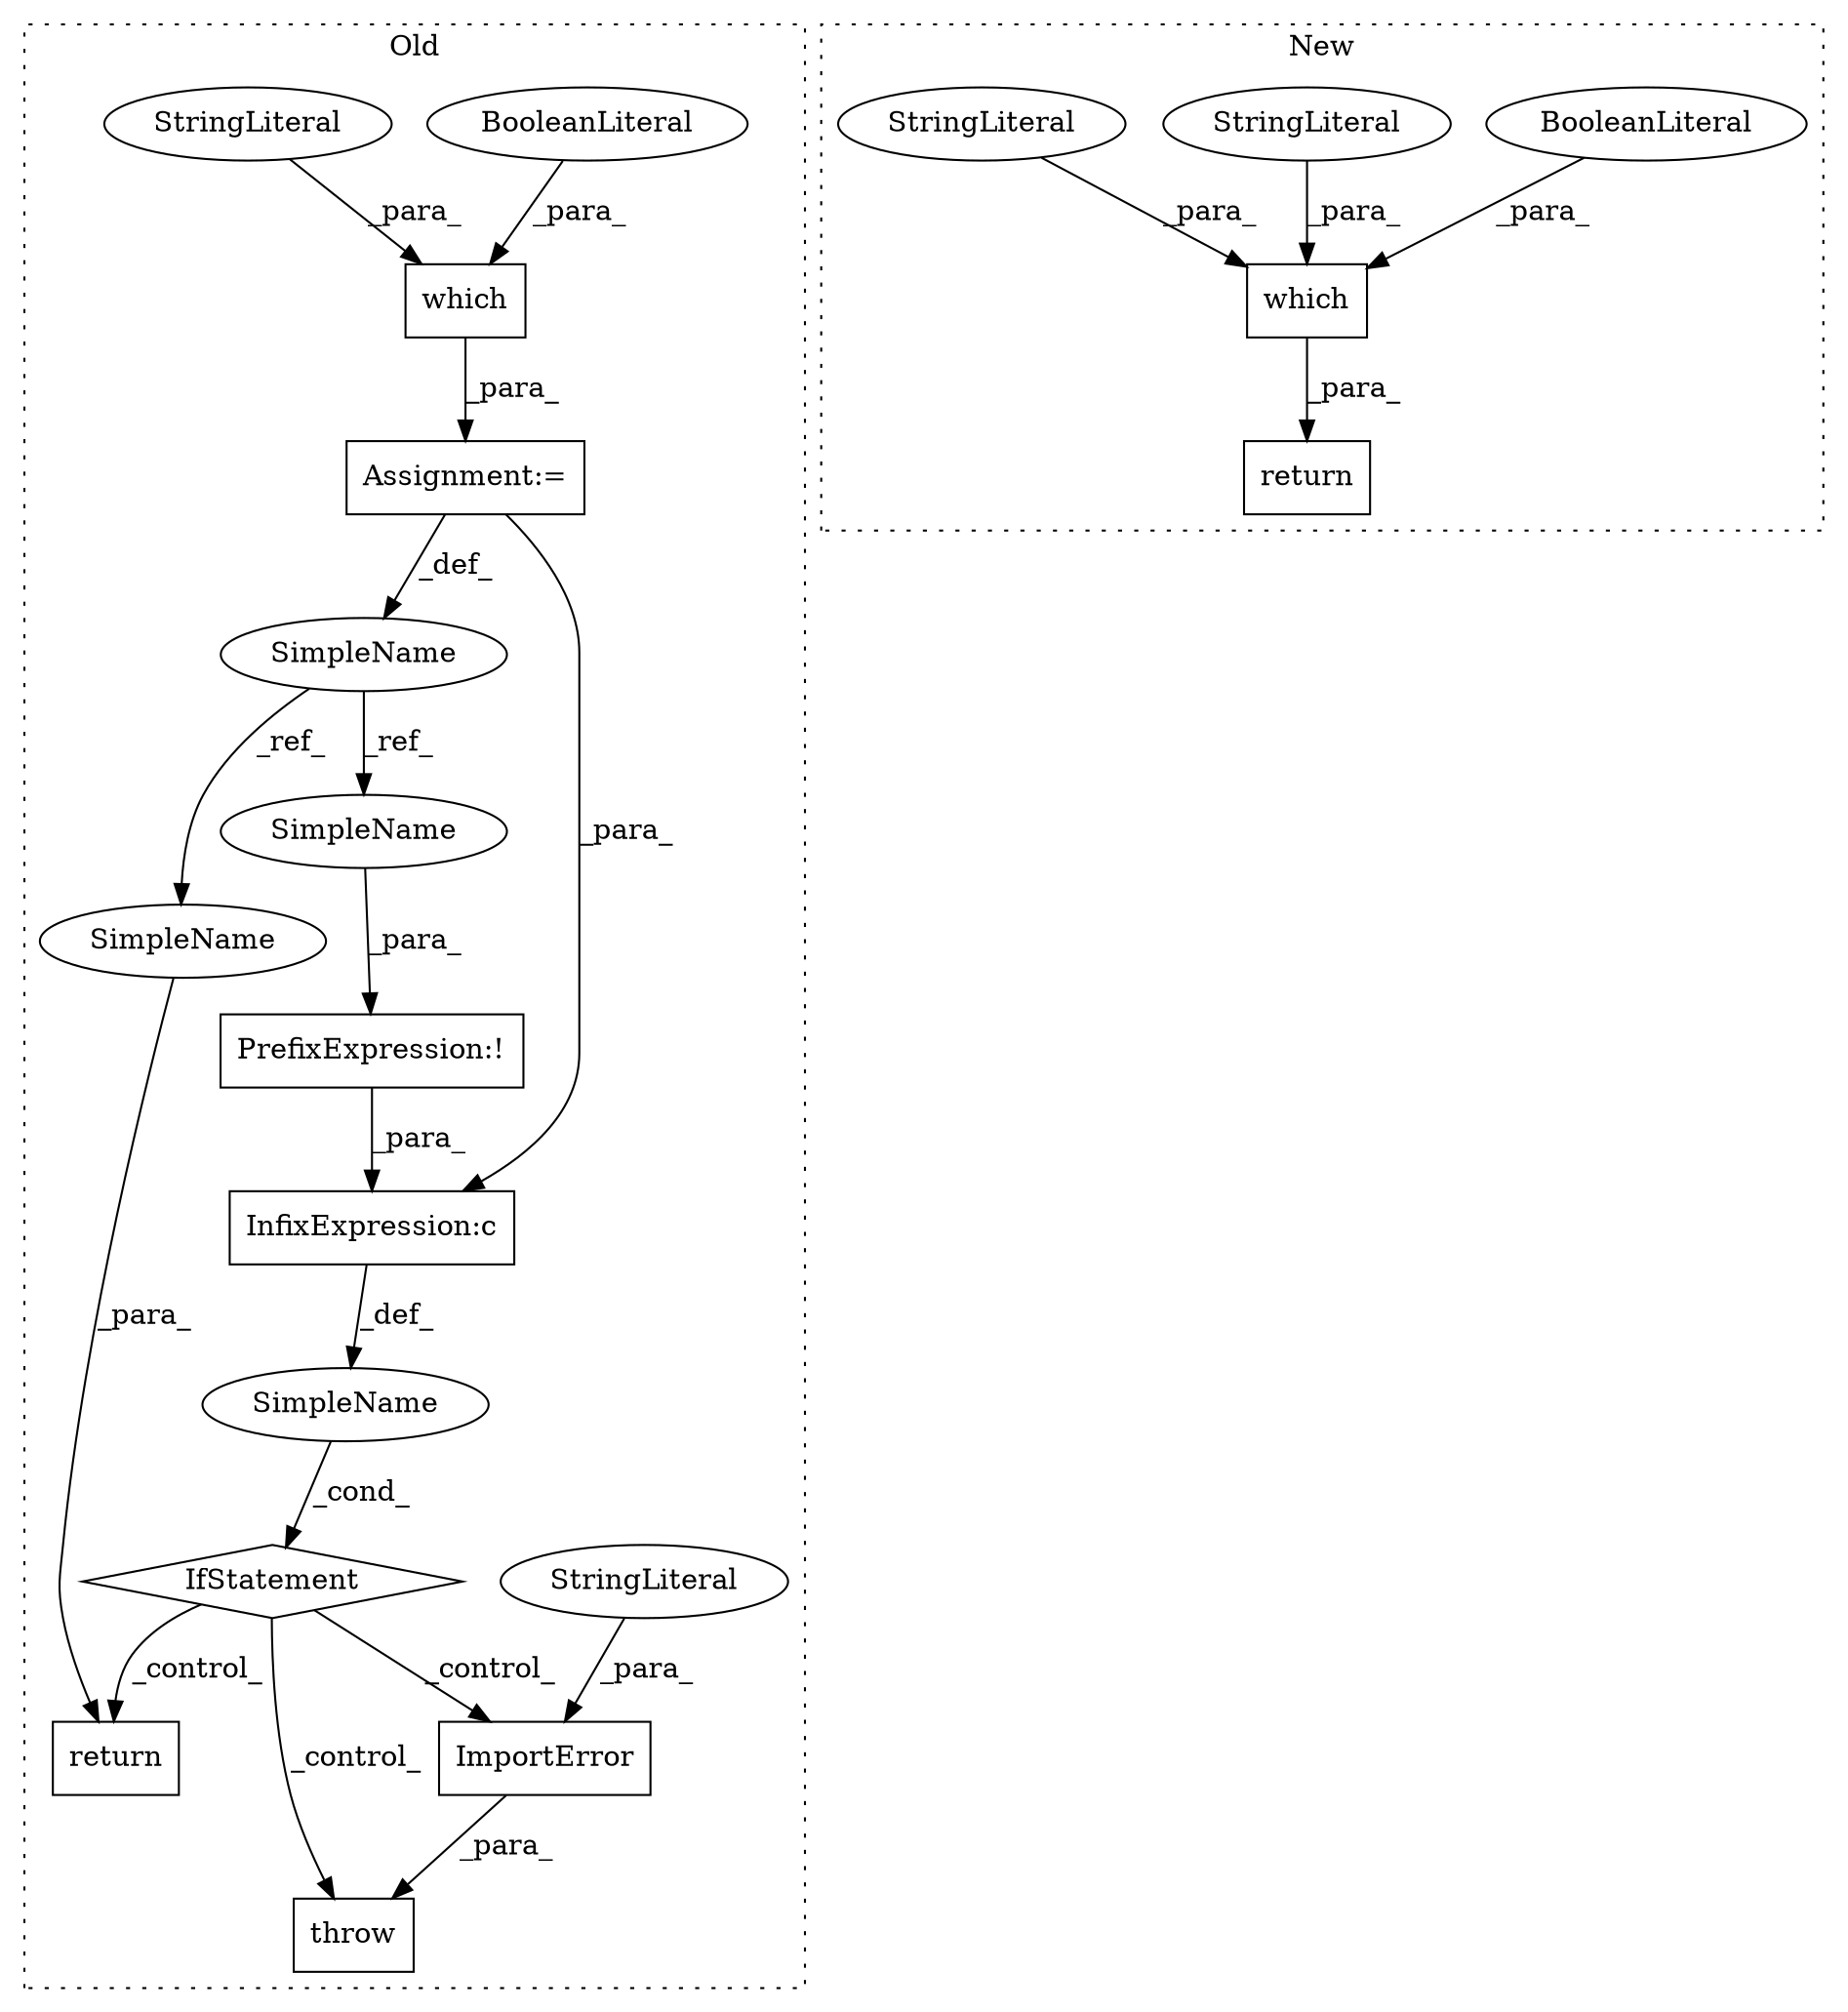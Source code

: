 digraph G {
subgraph cluster0 {
1 [label="ImportError" a="32" s="998,1050" l="12,1" shape="box"];
3 [label="SimpleName" a="42" s="" l="" shape="ellipse"];
4 [label="throw" a="53" s="992" l="6" shape="box"];
5 [label="IfStatement" a="25" s="954,982" l="4,2" shape="diamond"];
6 [label="return" a="41" s="1073" l="7" shape="box"];
8 [label="which" a="32" s="930,947" l="6,1" shape="box"];
9 [label="PrefixExpression:!" a="38" s="958" l="1" shape="box"];
10 [label="InfixExpression:c" a="27" s="967" l="4" shape="box"];
12 [label="BooleanLiteral" a="9" s="943" l="4" shape="ellipse"];
13 [label="SimpleName" a="42" s="921" l="8" shape="ellipse"];
16 [label="StringLiteral" a="45" s="1010" l="40" shape="ellipse"];
17 [label="Assignment:=" a="7" s="929" l="1" shape="box"];
18 [label="StringLiteral" a="45" s="936" l="6" shape="ellipse"];
19 [label="SimpleName" a="42" s="1080" l="8" shape="ellipse"];
20 [label="SimpleName" a="42" s="959" l="8" shape="ellipse"];
label = "Old";
style="dotted";
}
subgraph cluster1 {
2 [label="return" a="41" s="978" l="7" shape="box"];
7 [label="which" a="32" s="985,1064" l="6,1" shape="box"];
11 [label="BooleanLiteral" a="9" s="998" l="4" shape="ellipse"];
14 [label="StringLiteral" a="45" s="991" l="6" shape="ellipse"];
15 [label="StringLiteral" a="45" s="1015" l="49" shape="ellipse"];
label = "New";
style="dotted";
}
1 -> 4 [label="_para_"];
3 -> 5 [label="_cond_"];
5 -> 1 [label="_control_"];
5 -> 6 [label="_control_"];
5 -> 4 [label="_control_"];
7 -> 2 [label="_para_"];
8 -> 17 [label="_para_"];
9 -> 10 [label="_para_"];
10 -> 3 [label="_def_"];
11 -> 7 [label="_para_"];
12 -> 8 [label="_para_"];
13 -> 19 [label="_ref_"];
13 -> 20 [label="_ref_"];
14 -> 7 [label="_para_"];
15 -> 7 [label="_para_"];
16 -> 1 [label="_para_"];
17 -> 10 [label="_para_"];
17 -> 13 [label="_def_"];
18 -> 8 [label="_para_"];
19 -> 6 [label="_para_"];
20 -> 9 [label="_para_"];
}